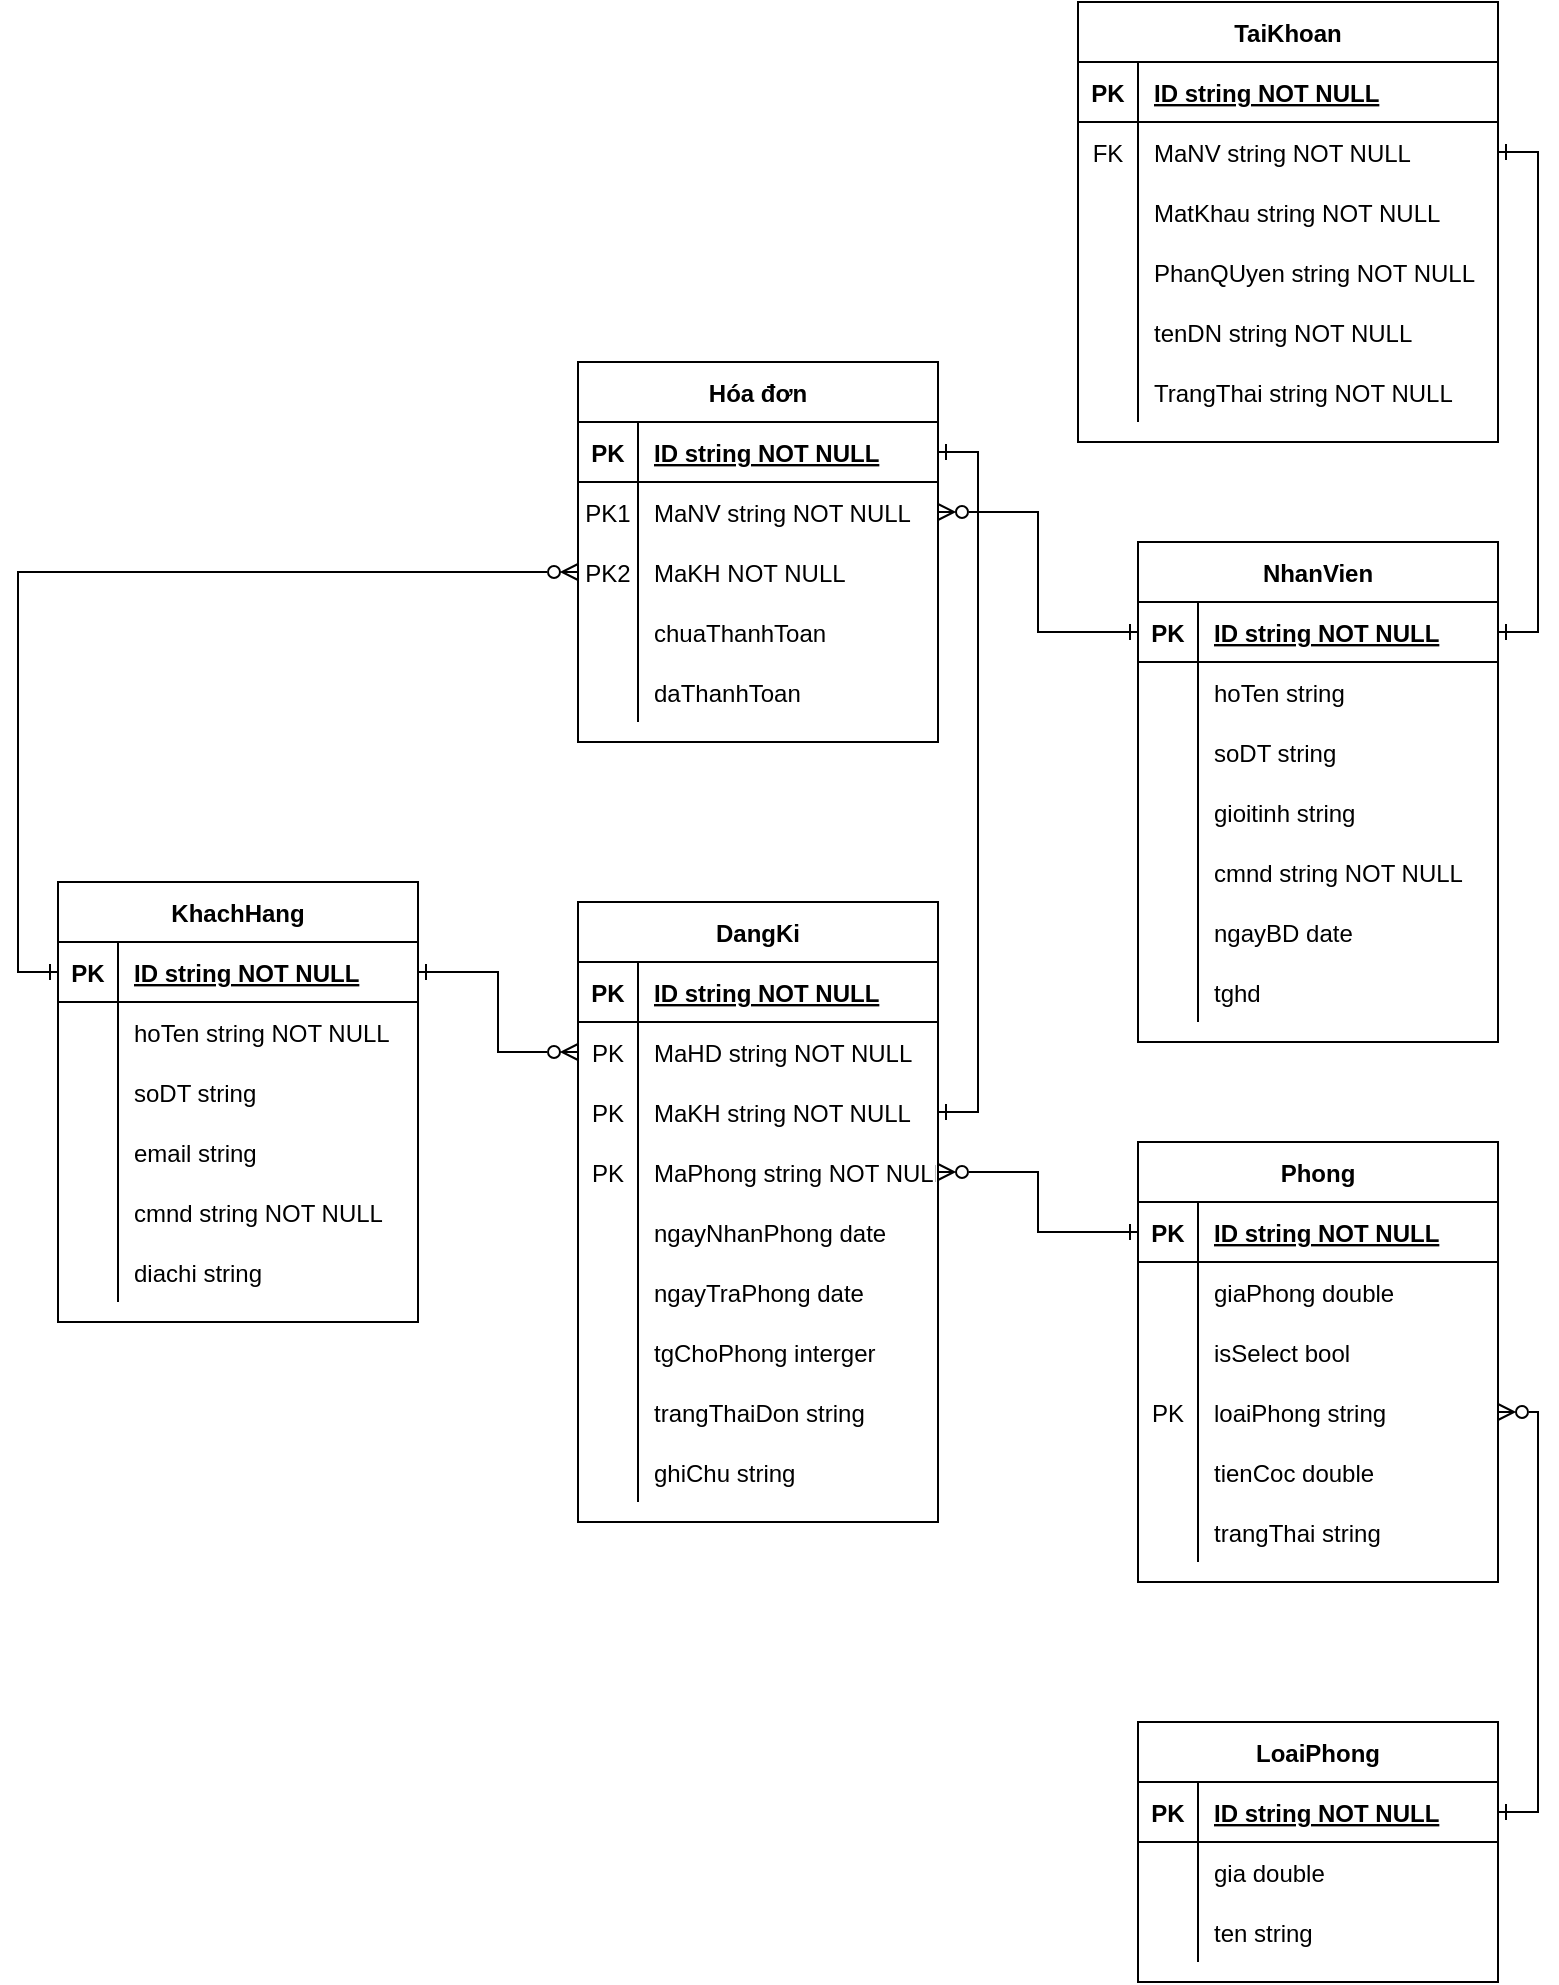 <mxfile version="15.8.9" type="github">
  <diagram id="x4COH8InFvs8KjLtIpAw" name="Page-1">
    <mxGraphModel dx="1888" dy="1691" grid="1" gridSize="10" guides="1" tooltips="1" connect="1" arrows="1" fold="1" page="1" pageScale="1" pageWidth="850" pageHeight="1100" math="0" shadow="0">
      <root>
        <mxCell id="0" />
        <mxCell id="1" parent="0" />
        <mxCell id="cUkmxqZe277bUpQ8HbRK-127" style="edgeStyle=orthogonalEdgeStyle;rounded=0;orthogonalLoop=1;jettySize=auto;html=1;entryX=1;entryY=0.5;entryDx=0;entryDy=0;endArrow=ERone;endFill=0;startArrow=ERone;startFill=0;exitX=1;exitY=0.5;exitDx=0;exitDy=0;" parent="1" source="v4T06pQ5egJ8c4xB4MnB-38" target="v4T06pQ5egJ8c4xB4MnB-63" edge="1">
          <mxGeometry relative="1" as="geometry">
            <mxPoint x="700" y="-81" as="sourcePoint" />
            <mxPoint x="810" y="-77" as="targetPoint" />
          </mxGeometry>
        </mxCell>
        <mxCell id="cUkmxqZe277bUpQ8HbRK-128" style="edgeStyle=orthogonalEdgeStyle;rounded=0;orthogonalLoop=1;jettySize=auto;html=1;exitX=1;exitY=0.5;exitDx=0;exitDy=0;entryX=0;entryY=0.5;entryDx=0;entryDy=0;startArrow=ERone;startFill=0;endArrow=ERzeroToMany;endFill=0;" parent="1" source="v4T06pQ5egJ8c4xB4MnB-79" target="v4T06pQ5egJ8c4xB4MnB-133" edge="1">
          <mxGeometry relative="1" as="geometry">
            <mxPoint x="170" y="89" as="sourcePoint" />
          </mxGeometry>
        </mxCell>
        <mxCell id="cUkmxqZe277bUpQ8HbRK-129" style="edgeStyle=orthogonalEdgeStyle;rounded=0;orthogonalLoop=1;jettySize=auto;html=1;startArrow=ERone;startFill=0;endArrow=ERzeroToMany;endFill=0;exitX=0;exitY=0.5;exitDx=0;exitDy=0;entryX=1;entryY=0.5;entryDx=0;entryDy=0;" parent="1" source="v4T06pQ5egJ8c4xB4MnB-111" target="v4T06pQ5egJ8c4xB4MnB-151" edge="1">
          <mxGeometry relative="1" as="geometry">
            <mxPoint x="580" y="209" as="sourcePoint" />
          </mxGeometry>
        </mxCell>
        <mxCell id="cUkmxqZe277bUpQ8HbRK-130" style="edgeStyle=orthogonalEdgeStyle;rounded=0;orthogonalLoop=1;jettySize=auto;html=1;exitX=1;exitY=0.5;exitDx=0;exitDy=0;startArrow=ERone;startFill=0;endArrow=ERone;endFill=0;entryX=1;entryY=0.5;entryDx=0;entryDy=0;" parent="1" source="v4T06pQ5egJ8c4xB4MnB-154" target="v4T06pQ5egJ8c4xB4MnB-2" edge="1">
          <mxGeometry relative="1" as="geometry">
            <mxPoint x="420" y="-171" as="targetPoint" />
          </mxGeometry>
        </mxCell>
        <mxCell id="cUkmxqZe277bUpQ8HbRK-132" style="edgeStyle=orthogonalEdgeStyle;rounded=0;orthogonalLoop=1;jettySize=auto;html=1;exitX=0;exitY=0.5;exitDx=0;exitDy=0;entryX=0;entryY=0.5;entryDx=0;entryDy=0;startArrow=ERzeroToMany;startFill=0;endArrow=ERone;endFill=0;" parent="1" source="v4T06pQ5egJ8c4xB4MnB-8" target="v4T06pQ5egJ8c4xB4MnB-79" edge="1">
          <mxGeometry relative="1" as="geometry">
            <mxPoint x="280" y="-119" as="sourcePoint" />
            <mxPoint x="30" y="89" as="targetPoint" />
          </mxGeometry>
        </mxCell>
        <mxCell id="cUkmxqZe277bUpQ8HbRK-133" style="edgeStyle=orthogonalEdgeStyle;rounded=0;orthogonalLoop=1;jettySize=auto;html=1;exitX=1;exitY=0.5;exitDx=0;exitDy=0;entryX=0;entryY=0.5;entryDx=0;entryDy=0;startArrow=ERzeroToMany;startFill=0;endArrow=ERone;endFill=0;" parent="1" source="v4T06pQ5egJ8c4xB4MnB-5" target="v4T06pQ5egJ8c4xB4MnB-38" edge="1">
          <mxGeometry relative="1" as="geometry">
            <mxPoint x="420" y="-145" as="sourcePoint" />
            <mxPoint x="560" y="-81" as="targetPoint" />
          </mxGeometry>
        </mxCell>
        <mxCell id="cUkmxqZe277bUpQ8HbRK-134" style="edgeStyle=orthogonalEdgeStyle;rounded=0;orthogonalLoop=1;jettySize=auto;html=1;exitX=1;exitY=0.5;exitDx=0;exitDy=0;startArrow=ERzeroToMany;startFill=0;endArrow=ERone;endFill=0;entryX=1;entryY=0.5;entryDx=0;entryDy=0;" parent="1" source="v4T06pQ5egJ8c4xB4MnB-120" target="v4T06pQ5egJ8c4xB4MnB-98" edge="1">
          <mxGeometry relative="1" as="geometry">
            <mxPoint x="730" y="287" as="sourcePoint" />
            <mxPoint x="670" y="459" as="targetPoint" />
          </mxGeometry>
        </mxCell>
        <mxCell id="v4T06pQ5egJ8c4xB4MnB-1" value="Hóa đơn" style="shape=table;startSize=30;container=1;collapsible=1;childLayout=tableLayout;fixedRows=1;rowLines=0;fontStyle=1;align=center;resizeLast=1;" vertex="1" parent="1">
          <mxGeometry x="270" y="-220" width="180" height="190" as="geometry" />
        </mxCell>
        <mxCell id="v4T06pQ5egJ8c4xB4MnB-2" value="" style="shape=partialRectangle;collapsible=0;dropTarget=0;pointerEvents=0;fillColor=none;top=0;left=0;bottom=1;right=0;points=[[0,0.5],[1,0.5]];portConstraint=eastwest;" vertex="1" parent="v4T06pQ5egJ8c4xB4MnB-1">
          <mxGeometry y="30" width="180" height="30" as="geometry" />
        </mxCell>
        <mxCell id="v4T06pQ5egJ8c4xB4MnB-3" value="PK" style="shape=partialRectangle;connectable=0;fillColor=none;top=0;left=0;bottom=0;right=0;fontStyle=1;overflow=hidden;" vertex="1" parent="v4T06pQ5egJ8c4xB4MnB-2">
          <mxGeometry width="30" height="30" as="geometry">
            <mxRectangle width="30" height="30" as="alternateBounds" />
          </mxGeometry>
        </mxCell>
        <mxCell id="v4T06pQ5egJ8c4xB4MnB-4" value="ID string NOT NULL" style="shape=partialRectangle;connectable=0;fillColor=none;top=0;left=0;bottom=0;right=0;align=left;spacingLeft=6;fontStyle=5;overflow=hidden;" vertex="1" parent="v4T06pQ5egJ8c4xB4MnB-2">
          <mxGeometry x="30" width="150" height="30" as="geometry">
            <mxRectangle width="150" height="30" as="alternateBounds" />
          </mxGeometry>
        </mxCell>
        <mxCell id="v4T06pQ5egJ8c4xB4MnB-5" value="" style="shape=partialRectangle;collapsible=0;dropTarget=0;pointerEvents=0;fillColor=none;top=0;left=0;bottom=0;right=0;points=[[0,0.5],[1,0.5]];portConstraint=eastwest;" vertex="1" parent="v4T06pQ5egJ8c4xB4MnB-1">
          <mxGeometry y="60" width="180" height="30" as="geometry" />
        </mxCell>
        <mxCell id="v4T06pQ5egJ8c4xB4MnB-6" value="PK1" style="shape=partialRectangle;connectable=0;fillColor=none;top=0;left=0;bottom=0;right=0;editable=1;overflow=hidden;" vertex="1" parent="v4T06pQ5egJ8c4xB4MnB-5">
          <mxGeometry width="30" height="30" as="geometry">
            <mxRectangle width="30" height="30" as="alternateBounds" />
          </mxGeometry>
        </mxCell>
        <mxCell id="v4T06pQ5egJ8c4xB4MnB-7" value="MaNV string NOT NULL" style="shape=partialRectangle;connectable=0;fillColor=none;top=0;left=0;bottom=0;right=0;align=left;spacingLeft=6;overflow=hidden;" vertex="1" parent="v4T06pQ5egJ8c4xB4MnB-5">
          <mxGeometry x="30" width="150" height="30" as="geometry">
            <mxRectangle width="150" height="30" as="alternateBounds" />
          </mxGeometry>
        </mxCell>
        <mxCell id="v4T06pQ5egJ8c4xB4MnB-8" value="" style="shape=partialRectangle;collapsible=0;dropTarget=0;pointerEvents=0;fillColor=none;top=0;left=0;bottom=0;right=0;points=[[0,0.5],[1,0.5]];portConstraint=eastwest;" vertex="1" parent="v4T06pQ5egJ8c4xB4MnB-1">
          <mxGeometry y="90" width="180" height="30" as="geometry" />
        </mxCell>
        <mxCell id="v4T06pQ5egJ8c4xB4MnB-9" value="PK2" style="shape=partialRectangle;connectable=0;fillColor=none;top=0;left=0;bottom=0;right=0;editable=1;overflow=hidden;" vertex="1" parent="v4T06pQ5egJ8c4xB4MnB-8">
          <mxGeometry width="30" height="30" as="geometry">
            <mxRectangle width="30" height="30" as="alternateBounds" />
          </mxGeometry>
        </mxCell>
        <mxCell id="v4T06pQ5egJ8c4xB4MnB-10" value="MaKH NOT NULL" style="shape=partialRectangle;connectable=0;fillColor=none;top=0;left=0;bottom=0;right=0;align=left;spacingLeft=6;overflow=hidden;" vertex="1" parent="v4T06pQ5egJ8c4xB4MnB-8">
          <mxGeometry x="30" width="150" height="30" as="geometry">
            <mxRectangle width="150" height="30" as="alternateBounds" />
          </mxGeometry>
        </mxCell>
        <mxCell id="v4T06pQ5egJ8c4xB4MnB-11" value="" style="shape=partialRectangle;collapsible=0;dropTarget=0;pointerEvents=0;fillColor=none;top=0;left=0;bottom=0;right=0;points=[[0,0.5],[1,0.5]];portConstraint=eastwest;" vertex="1" parent="v4T06pQ5egJ8c4xB4MnB-1">
          <mxGeometry y="120" width="180" height="30" as="geometry" />
        </mxCell>
        <mxCell id="v4T06pQ5egJ8c4xB4MnB-12" value="" style="shape=partialRectangle;connectable=0;fillColor=none;top=0;left=0;bottom=0;right=0;editable=1;overflow=hidden;" vertex="1" parent="v4T06pQ5egJ8c4xB4MnB-11">
          <mxGeometry width="30" height="30" as="geometry">
            <mxRectangle width="30" height="30" as="alternateBounds" />
          </mxGeometry>
        </mxCell>
        <mxCell id="v4T06pQ5egJ8c4xB4MnB-13" value="chuaThanhToan" style="shape=partialRectangle;connectable=0;fillColor=none;top=0;left=0;bottom=0;right=0;align=left;spacingLeft=6;overflow=hidden;" vertex="1" parent="v4T06pQ5egJ8c4xB4MnB-11">
          <mxGeometry x="30" width="150" height="30" as="geometry">
            <mxRectangle width="150" height="30" as="alternateBounds" />
          </mxGeometry>
        </mxCell>
        <mxCell id="v4T06pQ5egJ8c4xB4MnB-34" style="shape=partialRectangle;collapsible=0;dropTarget=0;pointerEvents=0;fillColor=none;top=0;left=0;bottom=0;right=0;points=[[0,0.5],[1,0.5]];portConstraint=eastwest;" vertex="1" parent="v4T06pQ5egJ8c4xB4MnB-1">
          <mxGeometry y="150" width="180" height="30" as="geometry" />
        </mxCell>
        <mxCell id="v4T06pQ5egJ8c4xB4MnB-35" style="shape=partialRectangle;connectable=0;fillColor=none;top=0;left=0;bottom=0;right=0;editable=1;overflow=hidden;" vertex="1" parent="v4T06pQ5egJ8c4xB4MnB-34">
          <mxGeometry width="30" height="30" as="geometry">
            <mxRectangle width="30" height="30" as="alternateBounds" />
          </mxGeometry>
        </mxCell>
        <mxCell id="v4T06pQ5egJ8c4xB4MnB-36" value="daThanhToan" style="shape=partialRectangle;connectable=0;fillColor=none;top=0;left=0;bottom=0;right=0;align=left;spacingLeft=6;overflow=hidden;" vertex="1" parent="v4T06pQ5egJ8c4xB4MnB-34">
          <mxGeometry x="30" width="150" height="30" as="geometry">
            <mxRectangle width="150" height="30" as="alternateBounds" />
          </mxGeometry>
        </mxCell>
        <mxCell id="v4T06pQ5egJ8c4xB4MnB-37" value="NhanVien" style="shape=table;startSize=30;container=1;collapsible=1;childLayout=tableLayout;fixedRows=1;rowLines=0;fontStyle=1;align=center;resizeLast=1;fillColor=none;" vertex="1" parent="1">
          <mxGeometry x="550" y="-130" width="180" height="250" as="geometry" />
        </mxCell>
        <mxCell id="v4T06pQ5egJ8c4xB4MnB-38" value="" style="shape=partialRectangle;collapsible=0;dropTarget=0;pointerEvents=0;fillColor=none;top=0;left=0;bottom=1;right=0;points=[[0,0.5],[1,0.5]];portConstraint=eastwest;startSize=26;" vertex="1" parent="v4T06pQ5egJ8c4xB4MnB-37">
          <mxGeometry y="30" width="180" height="30" as="geometry" />
        </mxCell>
        <mxCell id="v4T06pQ5egJ8c4xB4MnB-39" value="PK" style="shape=partialRectangle;connectable=0;fillColor=none;top=0;left=0;bottom=0;right=0;fontStyle=1;overflow=hidden;startSize=26;" vertex="1" parent="v4T06pQ5egJ8c4xB4MnB-38">
          <mxGeometry width="30" height="30" as="geometry">
            <mxRectangle width="30" height="30" as="alternateBounds" />
          </mxGeometry>
        </mxCell>
        <mxCell id="v4T06pQ5egJ8c4xB4MnB-40" value="ID string NOT NULL" style="shape=partialRectangle;connectable=0;fillColor=none;top=0;left=0;bottom=0;right=0;align=left;spacingLeft=6;fontStyle=5;overflow=hidden;startSize=26;" vertex="1" parent="v4T06pQ5egJ8c4xB4MnB-38">
          <mxGeometry x="30" width="150" height="30" as="geometry">
            <mxRectangle width="150" height="30" as="alternateBounds" />
          </mxGeometry>
        </mxCell>
        <mxCell id="v4T06pQ5egJ8c4xB4MnB-41" value="" style="shape=partialRectangle;collapsible=0;dropTarget=0;pointerEvents=0;fillColor=none;top=0;left=0;bottom=0;right=0;points=[[0,0.5],[1,0.5]];portConstraint=eastwest;startSize=26;" vertex="1" parent="v4T06pQ5egJ8c4xB4MnB-37">
          <mxGeometry y="60" width="180" height="30" as="geometry" />
        </mxCell>
        <mxCell id="v4T06pQ5egJ8c4xB4MnB-42" value="" style="shape=partialRectangle;connectable=0;fillColor=none;top=0;left=0;bottom=0;right=0;editable=1;overflow=hidden;startSize=26;" vertex="1" parent="v4T06pQ5egJ8c4xB4MnB-41">
          <mxGeometry width="30" height="30" as="geometry">
            <mxRectangle width="30" height="30" as="alternateBounds" />
          </mxGeometry>
        </mxCell>
        <mxCell id="v4T06pQ5egJ8c4xB4MnB-43" value="hoTen string" style="shape=partialRectangle;connectable=0;fillColor=none;top=0;left=0;bottom=0;right=0;align=left;spacingLeft=6;overflow=hidden;startSize=26;" vertex="1" parent="v4T06pQ5egJ8c4xB4MnB-41">
          <mxGeometry x="30" width="150" height="30" as="geometry">
            <mxRectangle width="150" height="30" as="alternateBounds" />
          </mxGeometry>
        </mxCell>
        <mxCell id="v4T06pQ5egJ8c4xB4MnB-56" style="shape=partialRectangle;collapsible=0;dropTarget=0;pointerEvents=0;fillColor=none;top=0;left=0;bottom=0;right=0;points=[[0,0.5],[1,0.5]];portConstraint=eastwest;startSize=26;" vertex="1" parent="v4T06pQ5egJ8c4xB4MnB-37">
          <mxGeometry y="90" width="180" height="30" as="geometry" />
        </mxCell>
        <mxCell id="v4T06pQ5egJ8c4xB4MnB-57" style="shape=partialRectangle;connectable=0;fillColor=none;top=0;left=0;bottom=0;right=0;editable=1;overflow=hidden;startSize=26;" vertex="1" parent="v4T06pQ5egJ8c4xB4MnB-56">
          <mxGeometry width="30" height="30" as="geometry">
            <mxRectangle width="30" height="30" as="alternateBounds" />
          </mxGeometry>
        </mxCell>
        <mxCell id="v4T06pQ5egJ8c4xB4MnB-58" value="soDT string" style="shape=partialRectangle;connectable=0;fillColor=none;top=0;left=0;bottom=0;right=0;align=left;spacingLeft=6;overflow=hidden;startSize=26;" vertex="1" parent="v4T06pQ5egJ8c4xB4MnB-56">
          <mxGeometry x="30" width="150" height="30" as="geometry">
            <mxRectangle width="150" height="30" as="alternateBounds" />
          </mxGeometry>
        </mxCell>
        <mxCell id="v4T06pQ5egJ8c4xB4MnB-53" style="shape=partialRectangle;collapsible=0;dropTarget=0;pointerEvents=0;fillColor=none;top=0;left=0;bottom=0;right=0;points=[[0,0.5],[1,0.5]];portConstraint=eastwest;startSize=26;" vertex="1" parent="v4T06pQ5egJ8c4xB4MnB-37">
          <mxGeometry y="120" width="180" height="30" as="geometry" />
        </mxCell>
        <mxCell id="v4T06pQ5egJ8c4xB4MnB-54" style="shape=partialRectangle;connectable=0;fillColor=none;top=0;left=0;bottom=0;right=0;editable=1;overflow=hidden;startSize=26;" vertex="1" parent="v4T06pQ5egJ8c4xB4MnB-53">
          <mxGeometry width="30" height="30" as="geometry">
            <mxRectangle width="30" height="30" as="alternateBounds" />
          </mxGeometry>
        </mxCell>
        <mxCell id="v4T06pQ5egJ8c4xB4MnB-55" value="gioitinh string" style="shape=partialRectangle;connectable=0;fillColor=none;top=0;left=0;bottom=0;right=0;align=left;spacingLeft=6;overflow=hidden;startSize=26;" vertex="1" parent="v4T06pQ5egJ8c4xB4MnB-53">
          <mxGeometry x="30" width="150" height="30" as="geometry">
            <mxRectangle width="150" height="30" as="alternateBounds" />
          </mxGeometry>
        </mxCell>
        <mxCell id="v4T06pQ5egJ8c4xB4MnB-50" style="shape=partialRectangle;collapsible=0;dropTarget=0;pointerEvents=0;fillColor=none;top=0;left=0;bottom=0;right=0;points=[[0,0.5],[1,0.5]];portConstraint=eastwest;startSize=26;" vertex="1" parent="v4T06pQ5egJ8c4xB4MnB-37">
          <mxGeometry y="150" width="180" height="30" as="geometry" />
        </mxCell>
        <mxCell id="v4T06pQ5egJ8c4xB4MnB-51" style="shape=partialRectangle;connectable=0;fillColor=none;top=0;left=0;bottom=0;right=0;editable=1;overflow=hidden;startSize=26;" vertex="1" parent="v4T06pQ5egJ8c4xB4MnB-50">
          <mxGeometry width="30" height="30" as="geometry">
            <mxRectangle width="30" height="30" as="alternateBounds" />
          </mxGeometry>
        </mxCell>
        <mxCell id="v4T06pQ5egJ8c4xB4MnB-52" value="cmnd string NOT NULL" style="shape=partialRectangle;connectable=0;fillColor=none;top=0;left=0;bottom=0;right=0;align=left;spacingLeft=6;overflow=hidden;startSize=26;" vertex="1" parent="v4T06pQ5egJ8c4xB4MnB-50">
          <mxGeometry x="30" width="150" height="30" as="geometry">
            <mxRectangle width="150" height="30" as="alternateBounds" />
          </mxGeometry>
        </mxCell>
        <mxCell id="v4T06pQ5egJ8c4xB4MnB-44" value="" style="shape=partialRectangle;collapsible=0;dropTarget=0;pointerEvents=0;fillColor=none;top=0;left=0;bottom=0;right=0;points=[[0,0.5],[1,0.5]];portConstraint=eastwest;startSize=26;" vertex="1" parent="v4T06pQ5egJ8c4xB4MnB-37">
          <mxGeometry y="180" width="180" height="30" as="geometry" />
        </mxCell>
        <mxCell id="v4T06pQ5egJ8c4xB4MnB-45" value="" style="shape=partialRectangle;connectable=0;fillColor=none;top=0;left=0;bottom=0;right=0;editable=1;overflow=hidden;startSize=26;" vertex="1" parent="v4T06pQ5egJ8c4xB4MnB-44">
          <mxGeometry width="30" height="30" as="geometry">
            <mxRectangle width="30" height="30" as="alternateBounds" />
          </mxGeometry>
        </mxCell>
        <mxCell id="v4T06pQ5egJ8c4xB4MnB-46" value="ngayBD date" style="shape=partialRectangle;connectable=0;fillColor=none;top=0;left=0;bottom=0;right=0;align=left;spacingLeft=6;overflow=hidden;startSize=26;" vertex="1" parent="v4T06pQ5egJ8c4xB4MnB-44">
          <mxGeometry x="30" width="150" height="30" as="geometry">
            <mxRectangle width="150" height="30" as="alternateBounds" />
          </mxGeometry>
        </mxCell>
        <mxCell id="v4T06pQ5egJ8c4xB4MnB-47" value="" style="shape=partialRectangle;collapsible=0;dropTarget=0;pointerEvents=0;fillColor=none;top=0;left=0;bottom=0;right=0;points=[[0,0.5],[1,0.5]];portConstraint=eastwest;startSize=26;" vertex="1" parent="v4T06pQ5egJ8c4xB4MnB-37">
          <mxGeometry y="210" width="180" height="30" as="geometry" />
        </mxCell>
        <mxCell id="v4T06pQ5egJ8c4xB4MnB-48" value="" style="shape=partialRectangle;connectable=0;fillColor=none;top=0;left=0;bottom=0;right=0;editable=1;overflow=hidden;startSize=26;" vertex="1" parent="v4T06pQ5egJ8c4xB4MnB-47">
          <mxGeometry width="30" height="30" as="geometry">
            <mxRectangle width="30" height="30" as="alternateBounds" />
          </mxGeometry>
        </mxCell>
        <mxCell id="v4T06pQ5egJ8c4xB4MnB-49" value="tghd" style="shape=partialRectangle;connectable=0;fillColor=none;top=0;left=0;bottom=0;right=0;align=left;spacingLeft=6;overflow=hidden;startSize=26;" vertex="1" parent="v4T06pQ5egJ8c4xB4MnB-47">
          <mxGeometry x="30" width="150" height="30" as="geometry">
            <mxRectangle width="150" height="30" as="alternateBounds" />
          </mxGeometry>
        </mxCell>
        <mxCell id="v4T06pQ5egJ8c4xB4MnB-59" value="TaiKhoan" style="shape=table;startSize=30;container=1;collapsible=1;childLayout=tableLayout;fixedRows=1;rowLines=0;fontStyle=1;align=center;resizeLast=1;fillColor=none;" vertex="1" parent="1">
          <mxGeometry x="520" y="-400" width="210" height="220" as="geometry" />
        </mxCell>
        <mxCell id="v4T06pQ5egJ8c4xB4MnB-60" value="" style="shape=partialRectangle;collapsible=0;dropTarget=0;pointerEvents=0;fillColor=none;top=0;left=0;bottom=1;right=0;points=[[0,0.5],[1,0.5]];portConstraint=eastwest;startSize=26;" vertex="1" parent="v4T06pQ5egJ8c4xB4MnB-59">
          <mxGeometry y="30" width="210" height="30" as="geometry" />
        </mxCell>
        <mxCell id="v4T06pQ5egJ8c4xB4MnB-61" value="PK" style="shape=partialRectangle;connectable=0;fillColor=none;top=0;left=0;bottom=0;right=0;fontStyle=1;overflow=hidden;startSize=26;" vertex="1" parent="v4T06pQ5egJ8c4xB4MnB-60">
          <mxGeometry width="30" height="30" as="geometry">
            <mxRectangle width="30" height="30" as="alternateBounds" />
          </mxGeometry>
        </mxCell>
        <mxCell id="v4T06pQ5egJ8c4xB4MnB-62" value="ID string NOT NULL" style="shape=partialRectangle;connectable=0;fillColor=none;top=0;left=0;bottom=0;right=0;align=left;spacingLeft=6;fontStyle=5;overflow=hidden;startSize=26;" vertex="1" parent="v4T06pQ5egJ8c4xB4MnB-60">
          <mxGeometry x="30" width="180" height="30" as="geometry">
            <mxRectangle width="180" height="30" as="alternateBounds" />
          </mxGeometry>
        </mxCell>
        <mxCell id="v4T06pQ5egJ8c4xB4MnB-63" value="" style="shape=partialRectangle;collapsible=0;dropTarget=0;pointerEvents=0;fillColor=none;top=0;left=0;bottom=0;right=0;points=[[0,0.5],[1,0.5]];portConstraint=eastwest;startSize=26;" vertex="1" parent="v4T06pQ5egJ8c4xB4MnB-59">
          <mxGeometry y="60" width="210" height="30" as="geometry" />
        </mxCell>
        <mxCell id="v4T06pQ5egJ8c4xB4MnB-64" value="FK" style="shape=partialRectangle;connectable=0;fillColor=none;top=0;left=0;bottom=0;right=0;editable=1;overflow=hidden;startSize=26;" vertex="1" parent="v4T06pQ5egJ8c4xB4MnB-63">
          <mxGeometry width="30" height="30" as="geometry">
            <mxRectangle width="30" height="30" as="alternateBounds" />
          </mxGeometry>
        </mxCell>
        <mxCell id="v4T06pQ5egJ8c4xB4MnB-65" value="MaNV string NOT NULL" style="shape=partialRectangle;connectable=0;fillColor=none;top=0;left=0;bottom=0;right=0;align=left;spacingLeft=6;overflow=hidden;startSize=26;" vertex="1" parent="v4T06pQ5egJ8c4xB4MnB-63">
          <mxGeometry x="30" width="180" height="30" as="geometry">
            <mxRectangle width="180" height="30" as="alternateBounds" />
          </mxGeometry>
        </mxCell>
        <mxCell id="v4T06pQ5egJ8c4xB4MnB-66" value="" style="shape=partialRectangle;collapsible=0;dropTarget=0;pointerEvents=0;fillColor=none;top=0;left=0;bottom=0;right=0;points=[[0,0.5],[1,0.5]];portConstraint=eastwest;startSize=26;" vertex="1" parent="v4T06pQ5egJ8c4xB4MnB-59">
          <mxGeometry y="90" width="210" height="30" as="geometry" />
        </mxCell>
        <mxCell id="v4T06pQ5egJ8c4xB4MnB-67" value="" style="shape=partialRectangle;connectable=0;fillColor=none;top=0;left=0;bottom=0;right=0;editable=1;overflow=hidden;startSize=26;" vertex="1" parent="v4T06pQ5egJ8c4xB4MnB-66">
          <mxGeometry width="30" height="30" as="geometry">
            <mxRectangle width="30" height="30" as="alternateBounds" />
          </mxGeometry>
        </mxCell>
        <mxCell id="v4T06pQ5egJ8c4xB4MnB-68" value="MatKhau string NOT NULL" style="shape=partialRectangle;connectable=0;fillColor=none;top=0;left=0;bottom=0;right=0;align=left;spacingLeft=6;overflow=hidden;startSize=26;" vertex="1" parent="v4T06pQ5egJ8c4xB4MnB-66">
          <mxGeometry x="30" width="180" height="30" as="geometry">
            <mxRectangle width="180" height="30" as="alternateBounds" />
          </mxGeometry>
        </mxCell>
        <mxCell id="v4T06pQ5egJ8c4xB4MnB-75" style="shape=partialRectangle;collapsible=0;dropTarget=0;pointerEvents=0;fillColor=none;top=0;left=0;bottom=0;right=0;points=[[0,0.5],[1,0.5]];portConstraint=eastwest;startSize=26;" vertex="1" parent="v4T06pQ5egJ8c4xB4MnB-59">
          <mxGeometry y="120" width="210" height="30" as="geometry" />
        </mxCell>
        <mxCell id="v4T06pQ5egJ8c4xB4MnB-76" style="shape=partialRectangle;connectable=0;fillColor=none;top=0;left=0;bottom=0;right=0;editable=1;overflow=hidden;startSize=26;" vertex="1" parent="v4T06pQ5egJ8c4xB4MnB-75">
          <mxGeometry width="30" height="30" as="geometry">
            <mxRectangle width="30" height="30" as="alternateBounds" />
          </mxGeometry>
        </mxCell>
        <mxCell id="v4T06pQ5egJ8c4xB4MnB-77" value="PhanQUyen string NOT NULL" style="shape=partialRectangle;connectable=0;fillColor=none;top=0;left=0;bottom=0;right=0;align=left;spacingLeft=6;overflow=hidden;startSize=26;" vertex="1" parent="v4T06pQ5egJ8c4xB4MnB-75">
          <mxGeometry x="30" width="180" height="30" as="geometry">
            <mxRectangle width="180" height="30" as="alternateBounds" />
          </mxGeometry>
        </mxCell>
        <mxCell id="v4T06pQ5egJ8c4xB4MnB-72" style="shape=partialRectangle;collapsible=0;dropTarget=0;pointerEvents=0;fillColor=none;top=0;left=0;bottom=0;right=0;points=[[0,0.5],[1,0.5]];portConstraint=eastwest;startSize=26;" vertex="1" parent="v4T06pQ5egJ8c4xB4MnB-59">
          <mxGeometry y="150" width="210" height="30" as="geometry" />
        </mxCell>
        <mxCell id="v4T06pQ5egJ8c4xB4MnB-73" style="shape=partialRectangle;connectable=0;fillColor=none;top=0;left=0;bottom=0;right=0;editable=1;overflow=hidden;startSize=26;" vertex="1" parent="v4T06pQ5egJ8c4xB4MnB-72">
          <mxGeometry width="30" height="30" as="geometry">
            <mxRectangle width="30" height="30" as="alternateBounds" />
          </mxGeometry>
        </mxCell>
        <mxCell id="v4T06pQ5egJ8c4xB4MnB-74" value="tenDN string NOT NULL" style="shape=partialRectangle;connectable=0;fillColor=none;top=0;left=0;bottom=0;right=0;align=left;spacingLeft=6;overflow=hidden;startSize=26;" vertex="1" parent="v4T06pQ5egJ8c4xB4MnB-72">
          <mxGeometry x="30" width="180" height="30" as="geometry">
            <mxRectangle width="180" height="30" as="alternateBounds" />
          </mxGeometry>
        </mxCell>
        <mxCell id="v4T06pQ5egJ8c4xB4MnB-69" value="" style="shape=partialRectangle;collapsible=0;dropTarget=0;pointerEvents=0;fillColor=none;top=0;left=0;bottom=0;right=0;points=[[0,0.5],[1,0.5]];portConstraint=eastwest;startSize=26;" vertex="1" parent="v4T06pQ5egJ8c4xB4MnB-59">
          <mxGeometry y="180" width="210" height="30" as="geometry" />
        </mxCell>
        <mxCell id="v4T06pQ5egJ8c4xB4MnB-70" value="" style="shape=partialRectangle;connectable=0;fillColor=none;top=0;left=0;bottom=0;right=0;editable=1;overflow=hidden;startSize=26;" vertex="1" parent="v4T06pQ5egJ8c4xB4MnB-69">
          <mxGeometry width="30" height="30" as="geometry">
            <mxRectangle width="30" height="30" as="alternateBounds" />
          </mxGeometry>
        </mxCell>
        <mxCell id="v4T06pQ5egJ8c4xB4MnB-71" value="TrangThai string NOT NULL" style="shape=partialRectangle;connectable=0;fillColor=none;top=0;left=0;bottom=0;right=0;align=left;spacingLeft=6;overflow=hidden;startSize=26;" vertex="1" parent="v4T06pQ5egJ8c4xB4MnB-69">
          <mxGeometry x="30" width="180" height="30" as="geometry">
            <mxRectangle width="180" height="30" as="alternateBounds" />
          </mxGeometry>
        </mxCell>
        <mxCell id="v4T06pQ5egJ8c4xB4MnB-78" value="KhachHang" style="shape=table;startSize=30;container=1;collapsible=1;childLayout=tableLayout;fixedRows=1;rowLines=0;fontStyle=1;align=center;resizeLast=1;fillColor=none;" vertex="1" parent="1">
          <mxGeometry x="10" y="40" width="180" height="220" as="geometry" />
        </mxCell>
        <mxCell id="v4T06pQ5egJ8c4xB4MnB-79" value="" style="shape=partialRectangle;collapsible=0;dropTarget=0;pointerEvents=0;fillColor=none;top=0;left=0;bottom=1;right=0;points=[[0,0.5],[1,0.5]];portConstraint=eastwest;startSize=26;" vertex="1" parent="v4T06pQ5egJ8c4xB4MnB-78">
          <mxGeometry y="30" width="180" height="30" as="geometry" />
        </mxCell>
        <mxCell id="v4T06pQ5egJ8c4xB4MnB-80" value="PK" style="shape=partialRectangle;connectable=0;fillColor=none;top=0;left=0;bottom=0;right=0;fontStyle=1;overflow=hidden;startSize=26;" vertex="1" parent="v4T06pQ5egJ8c4xB4MnB-79">
          <mxGeometry width="30" height="30" as="geometry">
            <mxRectangle width="30" height="30" as="alternateBounds" />
          </mxGeometry>
        </mxCell>
        <mxCell id="v4T06pQ5egJ8c4xB4MnB-81" value="ID string NOT NULL" style="shape=partialRectangle;connectable=0;fillColor=none;top=0;left=0;bottom=0;right=0;align=left;spacingLeft=6;fontStyle=5;overflow=hidden;startSize=26;" vertex="1" parent="v4T06pQ5egJ8c4xB4MnB-79">
          <mxGeometry x="30" width="150" height="30" as="geometry">
            <mxRectangle width="150" height="30" as="alternateBounds" />
          </mxGeometry>
        </mxCell>
        <mxCell id="v4T06pQ5egJ8c4xB4MnB-82" value="" style="shape=partialRectangle;collapsible=0;dropTarget=0;pointerEvents=0;fillColor=none;top=0;left=0;bottom=0;right=0;points=[[0,0.5],[1,0.5]];portConstraint=eastwest;startSize=26;" vertex="1" parent="v4T06pQ5egJ8c4xB4MnB-78">
          <mxGeometry y="60" width="180" height="30" as="geometry" />
        </mxCell>
        <mxCell id="v4T06pQ5egJ8c4xB4MnB-83" value="" style="shape=partialRectangle;connectable=0;fillColor=none;top=0;left=0;bottom=0;right=0;editable=1;overflow=hidden;startSize=26;" vertex="1" parent="v4T06pQ5egJ8c4xB4MnB-82">
          <mxGeometry width="30" height="30" as="geometry">
            <mxRectangle width="30" height="30" as="alternateBounds" />
          </mxGeometry>
        </mxCell>
        <mxCell id="v4T06pQ5egJ8c4xB4MnB-84" value="hoTen string NOT NULL" style="shape=partialRectangle;connectable=0;fillColor=none;top=0;left=0;bottom=0;right=0;align=left;spacingLeft=6;overflow=hidden;startSize=26;" vertex="1" parent="v4T06pQ5egJ8c4xB4MnB-82">
          <mxGeometry x="30" width="150" height="30" as="geometry">
            <mxRectangle width="150" height="30" as="alternateBounds" />
          </mxGeometry>
        </mxCell>
        <mxCell id="v4T06pQ5egJ8c4xB4MnB-85" value="" style="shape=partialRectangle;collapsible=0;dropTarget=0;pointerEvents=0;fillColor=none;top=0;left=0;bottom=0;right=0;points=[[0,0.5],[1,0.5]];portConstraint=eastwest;startSize=26;" vertex="1" parent="v4T06pQ5egJ8c4xB4MnB-78">
          <mxGeometry y="90" width="180" height="30" as="geometry" />
        </mxCell>
        <mxCell id="v4T06pQ5egJ8c4xB4MnB-86" value="" style="shape=partialRectangle;connectable=0;fillColor=none;top=0;left=0;bottom=0;right=0;editable=1;overflow=hidden;startSize=26;" vertex="1" parent="v4T06pQ5egJ8c4xB4MnB-85">
          <mxGeometry width="30" height="30" as="geometry">
            <mxRectangle width="30" height="30" as="alternateBounds" />
          </mxGeometry>
        </mxCell>
        <mxCell id="v4T06pQ5egJ8c4xB4MnB-87" value="soDT string" style="shape=partialRectangle;connectable=0;fillColor=none;top=0;left=0;bottom=0;right=0;align=left;spacingLeft=6;overflow=hidden;startSize=26;" vertex="1" parent="v4T06pQ5egJ8c4xB4MnB-85">
          <mxGeometry x="30" width="150" height="30" as="geometry">
            <mxRectangle width="150" height="30" as="alternateBounds" />
          </mxGeometry>
        </mxCell>
        <mxCell id="v4T06pQ5egJ8c4xB4MnB-88" value="" style="shape=partialRectangle;collapsible=0;dropTarget=0;pointerEvents=0;fillColor=none;top=0;left=0;bottom=0;right=0;points=[[0,0.5],[1,0.5]];portConstraint=eastwest;startSize=26;" vertex="1" parent="v4T06pQ5egJ8c4xB4MnB-78">
          <mxGeometry y="120" width="180" height="30" as="geometry" />
        </mxCell>
        <mxCell id="v4T06pQ5egJ8c4xB4MnB-89" value="" style="shape=partialRectangle;connectable=0;fillColor=none;top=0;left=0;bottom=0;right=0;editable=1;overflow=hidden;startSize=26;" vertex="1" parent="v4T06pQ5egJ8c4xB4MnB-88">
          <mxGeometry width="30" height="30" as="geometry">
            <mxRectangle width="30" height="30" as="alternateBounds" />
          </mxGeometry>
        </mxCell>
        <mxCell id="v4T06pQ5egJ8c4xB4MnB-90" value="email string" style="shape=partialRectangle;connectable=0;fillColor=none;top=0;left=0;bottom=0;right=0;align=left;spacingLeft=6;overflow=hidden;startSize=26;" vertex="1" parent="v4T06pQ5egJ8c4xB4MnB-88">
          <mxGeometry x="30" width="150" height="30" as="geometry">
            <mxRectangle width="150" height="30" as="alternateBounds" />
          </mxGeometry>
        </mxCell>
        <mxCell id="v4T06pQ5egJ8c4xB4MnB-94" style="shape=partialRectangle;collapsible=0;dropTarget=0;pointerEvents=0;fillColor=none;top=0;left=0;bottom=0;right=0;points=[[0,0.5],[1,0.5]];portConstraint=eastwest;startSize=26;" vertex="1" parent="v4T06pQ5egJ8c4xB4MnB-78">
          <mxGeometry y="150" width="180" height="30" as="geometry" />
        </mxCell>
        <mxCell id="v4T06pQ5egJ8c4xB4MnB-95" style="shape=partialRectangle;connectable=0;fillColor=none;top=0;left=0;bottom=0;right=0;editable=1;overflow=hidden;startSize=26;" vertex="1" parent="v4T06pQ5egJ8c4xB4MnB-94">
          <mxGeometry width="30" height="30" as="geometry">
            <mxRectangle width="30" height="30" as="alternateBounds" />
          </mxGeometry>
        </mxCell>
        <mxCell id="v4T06pQ5egJ8c4xB4MnB-96" value="cmnd string NOT NULL" style="shape=partialRectangle;connectable=0;fillColor=none;top=0;left=0;bottom=0;right=0;align=left;spacingLeft=6;overflow=hidden;startSize=26;" vertex="1" parent="v4T06pQ5egJ8c4xB4MnB-94">
          <mxGeometry x="30" width="150" height="30" as="geometry">
            <mxRectangle width="150" height="30" as="alternateBounds" />
          </mxGeometry>
        </mxCell>
        <mxCell id="v4T06pQ5egJ8c4xB4MnB-91" style="shape=partialRectangle;collapsible=0;dropTarget=0;pointerEvents=0;fillColor=none;top=0;left=0;bottom=0;right=0;points=[[0,0.5],[1,0.5]];portConstraint=eastwest;startSize=26;" vertex="1" parent="v4T06pQ5egJ8c4xB4MnB-78">
          <mxGeometry y="180" width="180" height="30" as="geometry" />
        </mxCell>
        <mxCell id="v4T06pQ5egJ8c4xB4MnB-92" style="shape=partialRectangle;connectable=0;fillColor=none;top=0;left=0;bottom=0;right=0;editable=1;overflow=hidden;startSize=26;" vertex="1" parent="v4T06pQ5egJ8c4xB4MnB-91">
          <mxGeometry width="30" height="30" as="geometry">
            <mxRectangle width="30" height="30" as="alternateBounds" />
          </mxGeometry>
        </mxCell>
        <mxCell id="v4T06pQ5egJ8c4xB4MnB-93" value="diachi string" style="shape=partialRectangle;connectable=0;fillColor=none;top=0;left=0;bottom=0;right=0;align=left;spacingLeft=6;overflow=hidden;startSize=26;" vertex="1" parent="v4T06pQ5egJ8c4xB4MnB-91">
          <mxGeometry x="30" width="150" height="30" as="geometry">
            <mxRectangle width="150" height="30" as="alternateBounds" />
          </mxGeometry>
        </mxCell>
        <mxCell id="v4T06pQ5egJ8c4xB4MnB-97" value="LoaiPhong" style="shape=table;startSize=30;container=1;collapsible=1;childLayout=tableLayout;fixedRows=1;rowLines=0;fontStyle=1;align=center;resizeLast=1;fillColor=none;" vertex="1" parent="1">
          <mxGeometry x="550" y="460" width="180" height="130" as="geometry" />
        </mxCell>
        <mxCell id="v4T06pQ5egJ8c4xB4MnB-98" value="" style="shape=partialRectangle;collapsible=0;dropTarget=0;pointerEvents=0;fillColor=none;top=0;left=0;bottom=1;right=0;points=[[0,0.5],[1,0.5]];portConstraint=eastwest;startSize=26;" vertex="1" parent="v4T06pQ5egJ8c4xB4MnB-97">
          <mxGeometry y="30" width="180" height="30" as="geometry" />
        </mxCell>
        <mxCell id="v4T06pQ5egJ8c4xB4MnB-99" value="PK" style="shape=partialRectangle;connectable=0;fillColor=none;top=0;left=0;bottom=0;right=0;fontStyle=1;overflow=hidden;startSize=26;" vertex="1" parent="v4T06pQ5egJ8c4xB4MnB-98">
          <mxGeometry width="30" height="30" as="geometry">
            <mxRectangle width="30" height="30" as="alternateBounds" />
          </mxGeometry>
        </mxCell>
        <mxCell id="v4T06pQ5egJ8c4xB4MnB-100" value="ID string NOT NULL" style="shape=partialRectangle;connectable=0;fillColor=none;top=0;left=0;bottom=0;right=0;align=left;spacingLeft=6;fontStyle=5;overflow=hidden;startSize=26;" vertex="1" parent="v4T06pQ5egJ8c4xB4MnB-98">
          <mxGeometry x="30" width="150" height="30" as="geometry">
            <mxRectangle width="150" height="30" as="alternateBounds" />
          </mxGeometry>
        </mxCell>
        <mxCell id="v4T06pQ5egJ8c4xB4MnB-101" value="" style="shape=partialRectangle;collapsible=0;dropTarget=0;pointerEvents=0;fillColor=none;top=0;left=0;bottom=0;right=0;points=[[0,0.5],[1,0.5]];portConstraint=eastwest;startSize=26;" vertex="1" parent="v4T06pQ5egJ8c4xB4MnB-97">
          <mxGeometry y="60" width="180" height="30" as="geometry" />
        </mxCell>
        <mxCell id="v4T06pQ5egJ8c4xB4MnB-102" value="" style="shape=partialRectangle;connectable=0;fillColor=none;top=0;left=0;bottom=0;right=0;editable=1;overflow=hidden;startSize=26;" vertex="1" parent="v4T06pQ5egJ8c4xB4MnB-101">
          <mxGeometry width="30" height="30" as="geometry">
            <mxRectangle width="30" height="30" as="alternateBounds" />
          </mxGeometry>
        </mxCell>
        <mxCell id="v4T06pQ5egJ8c4xB4MnB-103" value="gia double" style="shape=partialRectangle;connectable=0;fillColor=none;top=0;left=0;bottom=0;right=0;align=left;spacingLeft=6;overflow=hidden;startSize=26;" vertex="1" parent="v4T06pQ5egJ8c4xB4MnB-101">
          <mxGeometry x="30" width="150" height="30" as="geometry">
            <mxRectangle width="150" height="30" as="alternateBounds" />
          </mxGeometry>
        </mxCell>
        <mxCell id="v4T06pQ5egJ8c4xB4MnB-104" value="" style="shape=partialRectangle;collapsible=0;dropTarget=0;pointerEvents=0;fillColor=none;top=0;left=0;bottom=0;right=0;points=[[0,0.5],[1,0.5]];portConstraint=eastwest;startSize=26;" vertex="1" parent="v4T06pQ5egJ8c4xB4MnB-97">
          <mxGeometry y="90" width="180" height="30" as="geometry" />
        </mxCell>
        <mxCell id="v4T06pQ5egJ8c4xB4MnB-105" value="" style="shape=partialRectangle;connectable=0;fillColor=none;top=0;left=0;bottom=0;right=0;editable=1;overflow=hidden;startSize=26;" vertex="1" parent="v4T06pQ5egJ8c4xB4MnB-104">
          <mxGeometry width="30" height="30" as="geometry">
            <mxRectangle width="30" height="30" as="alternateBounds" />
          </mxGeometry>
        </mxCell>
        <mxCell id="v4T06pQ5egJ8c4xB4MnB-106" value="ten string" style="shape=partialRectangle;connectable=0;fillColor=none;top=0;left=0;bottom=0;right=0;align=left;spacingLeft=6;overflow=hidden;startSize=26;" vertex="1" parent="v4T06pQ5egJ8c4xB4MnB-104">
          <mxGeometry x="30" width="150" height="30" as="geometry">
            <mxRectangle width="150" height="30" as="alternateBounds" />
          </mxGeometry>
        </mxCell>
        <mxCell id="v4T06pQ5egJ8c4xB4MnB-110" value="Phong" style="shape=table;startSize=30;container=1;collapsible=1;childLayout=tableLayout;fixedRows=1;rowLines=0;fontStyle=1;align=center;resizeLast=1;fillColor=none;" vertex="1" parent="1">
          <mxGeometry x="550" y="170" width="180" height="220" as="geometry" />
        </mxCell>
        <mxCell id="v4T06pQ5egJ8c4xB4MnB-111" value="" style="shape=partialRectangle;collapsible=0;dropTarget=0;pointerEvents=0;fillColor=none;top=0;left=0;bottom=1;right=0;points=[[0,0.5],[1,0.5]];portConstraint=eastwest;startSize=26;" vertex="1" parent="v4T06pQ5egJ8c4xB4MnB-110">
          <mxGeometry y="30" width="180" height="30" as="geometry" />
        </mxCell>
        <mxCell id="v4T06pQ5egJ8c4xB4MnB-112" value="PK" style="shape=partialRectangle;connectable=0;fillColor=none;top=0;left=0;bottom=0;right=0;fontStyle=1;overflow=hidden;startSize=26;" vertex="1" parent="v4T06pQ5egJ8c4xB4MnB-111">
          <mxGeometry width="30" height="30" as="geometry">
            <mxRectangle width="30" height="30" as="alternateBounds" />
          </mxGeometry>
        </mxCell>
        <mxCell id="v4T06pQ5egJ8c4xB4MnB-113" value="ID string NOT NULL" style="shape=partialRectangle;connectable=0;fillColor=none;top=0;left=0;bottom=0;right=0;align=left;spacingLeft=6;fontStyle=5;overflow=hidden;startSize=26;" vertex="1" parent="v4T06pQ5egJ8c4xB4MnB-111">
          <mxGeometry x="30" width="150" height="30" as="geometry">
            <mxRectangle width="150" height="30" as="alternateBounds" />
          </mxGeometry>
        </mxCell>
        <mxCell id="v4T06pQ5egJ8c4xB4MnB-114" value="" style="shape=partialRectangle;collapsible=0;dropTarget=0;pointerEvents=0;fillColor=none;top=0;left=0;bottom=0;right=0;points=[[0,0.5],[1,0.5]];portConstraint=eastwest;startSize=26;" vertex="1" parent="v4T06pQ5egJ8c4xB4MnB-110">
          <mxGeometry y="60" width="180" height="30" as="geometry" />
        </mxCell>
        <mxCell id="v4T06pQ5egJ8c4xB4MnB-115" value="" style="shape=partialRectangle;connectable=0;fillColor=none;top=0;left=0;bottom=0;right=0;editable=1;overflow=hidden;startSize=26;" vertex="1" parent="v4T06pQ5egJ8c4xB4MnB-114">
          <mxGeometry width="30" height="30" as="geometry">
            <mxRectangle width="30" height="30" as="alternateBounds" />
          </mxGeometry>
        </mxCell>
        <mxCell id="v4T06pQ5egJ8c4xB4MnB-116" value="giaPhong double " style="shape=partialRectangle;connectable=0;fillColor=none;top=0;left=0;bottom=0;right=0;align=left;spacingLeft=6;overflow=hidden;startSize=26;" vertex="1" parent="v4T06pQ5egJ8c4xB4MnB-114">
          <mxGeometry x="30" width="150" height="30" as="geometry">
            <mxRectangle width="150" height="30" as="alternateBounds" />
          </mxGeometry>
        </mxCell>
        <mxCell id="v4T06pQ5egJ8c4xB4MnB-117" value="" style="shape=partialRectangle;collapsible=0;dropTarget=0;pointerEvents=0;fillColor=none;top=0;left=0;bottom=0;right=0;points=[[0,0.5],[1,0.5]];portConstraint=eastwest;startSize=26;" vertex="1" parent="v4T06pQ5egJ8c4xB4MnB-110">
          <mxGeometry y="90" width="180" height="30" as="geometry" />
        </mxCell>
        <mxCell id="v4T06pQ5egJ8c4xB4MnB-118" value="" style="shape=partialRectangle;connectable=0;fillColor=none;top=0;left=0;bottom=0;right=0;editable=1;overflow=hidden;startSize=26;" vertex="1" parent="v4T06pQ5egJ8c4xB4MnB-117">
          <mxGeometry width="30" height="30" as="geometry">
            <mxRectangle width="30" height="30" as="alternateBounds" />
          </mxGeometry>
        </mxCell>
        <mxCell id="v4T06pQ5egJ8c4xB4MnB-119" value="isSelect bool" style="shape=partialRectangle;connectable=0;fillColor=none;top=0;left=0;bottom=0;right=0;align=left;spacingLeft=6;overflow=hidden;startSize=26;" vertex="1" parent="v4T06pQ5egJ8c4xB4MnB-117">
          <mxGeometry x="30" width="150" height="30" as="geometry">
            <mxRectangle width="150" height="30" as="alternateBounds" />
          </mxGeometry>
        </mxCell>
        <mxCell id="v4T06pQ5egJ8c4xB4MnB-120" value="" style="shape=partialRectangle;collapsible=0;dropTarget=0;pointerEvents=0;fillColor=none;top=0;left=0;bottom=0;right=0;points=[[0,0.5],[1,0.5]];portConstraint=eastwest;startSize=26;" vertex="1" parent="v4T06pQ5egJ8c4xB4MnB-110">
          <mxGeometry y="120" width="180" height="30" as="geometry" />
        </mxCell>
        <mxCell id="v4T06pQ5egJ8c4xB4MnB-121" value="PK" style="shape=partialRectangle;connectable=0;fillColor=none;top=0;left=0;bottom=0;right=0;editable=1;overflow=hidden;startSize=26;" vertex="1" parent="v4T06pQ5egJ8c4xB4MnB-120">
          <mxGeometry width="30" height="30" as="geometry">
            <mxRectangle width="30" height="30" as="alternateBounds" />
          </mxGeometry>
        </mxCell>
        <mxCell id="v4T06pQ5egJ8c4xB4MnB-122" value="loaiPhong string" style="shape=partialRectangle;connectable=0;fillColor=none;top=0;left=0;bottom=0;right=0;align=left;spacingLeft=6;overflow=hidden;startSize=26;" vertex="1" parent="v4T06pQ5egJ8c4xB4MnB-120">
          <mxGeometry x="30" width="150" height="30" as="geometry">
            <mxRectangle width="150" height="30" as="alternateBounds" />
          </mxGeometry>
        </mxCell>
        <mxCell id="v4T06pQ5egJ8c4xB4MnB-126" style="shape=partialRectangle;collapsible=0;dropTarget=0;pointerEvents=0;fillColor=none;top=0;left=0;bottom=0;right=0;points=[[0,0.5],[1,0.5]];portConstraint=eastwest;startSize=26;" vertex="1" parent="v4T06pQ5egJ8c4xB4MnB-110">
          <mxGeometry y="150" width="180" height="30" as="geometry" />
        </mxCell>
        <mxCell id="v4T06pQ5egJ8c4xB4MnB-127" style="shape=partialRectangle;connectable=0;fillColor=none;top=0;left=0;bottom=0;right=0;editable=1;overflow=hidden;startSize=26;" vertex="1" parent="v4T06pQ5egJ8c4xB4MnB-126">
          <mxGeometry width="30" height="30" as="geometry">
            <mxRectangle width="30" height="30" as="alternateBounds" />
          </mxGeometry>
        </mxCell>
        <mxCell id="v4T06pQ5egJ8c4xB4MnB-128" value="tienCoc double" style="shape=partialRectangle;connectable=0;fillColor=none;top=0;left=0;bottom=0;right=0;align=left;spacingLeft=6;overflow=hidden;startSize=26;" vertex="1" parent="v4T06pQ5egJ8c4xB4MnB-126">
          <mxGeometry x="30" width="150" height="30" as="geometry">
            <mxRectangle width="150" height="30" as="alternateBounds" />
          </mxGeometry>
        </mxCell>
        <mxCell id="v4T06pQ5egJ8c4xB4MnB-123" style="shape=partialRectangle;collapsible=0;dropTarget=0;pointerEvents=0;fillColor=none;top=0;left=0;bottom=0;right=0;points=[[0,0.5],[1,0.5]];portConstraint=eastwest;startSize=26;" vertex="1" parent="v4T06pQ5egJ8c4xB4MnB-110">
          <mxGeometry y="180" width="180" height="30" as="geometry" />
        </mxCell>
        <mxCell id="v4T06pQ5egJ8c4xB4MnB-124" style="shape=partialRectangle;connectable=0;fillColor=none;top=0;left=0;bottom=0;right=0;editable=1;overflow=hidden;startSize=26;" vertex="1" parent="v4T06pQ5egJ8c4xB4MnB-123">
          <mxGeometry width="30" height="30" as="geometry">
            <mxRectangle width="30" height="30" as="alternateBounds" />
          </mxGeometry>
        </mxCell>
        <mxCell id="v4T06pQ5egJ8c4xB4MnB-125" value="trangThai string" style="shape=partialRectangle;connectable=0;fillColor=none;top=0;left=0;bottom=0;right=0;align=left;spacingLeft=6;overflow=hidden;startSize=26;" vertex="1" parent="v4T06pQ5egJ8c4xB4MnB-123">
          <mxGeometry x="30" width="150" height="30" as="geometry">
            <mxRectangle width="150" height="30" as="alternateBounds" />
          </mxGeometry>
        </mxCell>
        <mxCell id="v4T06pQ5egJ8c4xB4MnB-129" value="DangKi" style="shape=table;startSize=30;container=1;collapsible=1;childLayout=tableLayout;fixedRows=1;rowLines=0;fontStyle=1;align=center;resizeLast=1;fillColor=none;" vertex="1" parent="1">
          <mxGeometry x="270" y="50" width="180" height="310" as="geometry" />
        </mxCell>
        <mxCell id="v4T06pQ5egJ8c4xB4MnB-130" value="" style="shape=partialRectangle;collapsible=0;dropTarget=0;pointerEvents=0;fillColor=none;top=0;left=0;bottom=1;right=0;points=[[0,0.5],[1,0.5]];portConstraint=eastwest;startSize=26;" vertex="1" parent="v4T06pQ5egJ8c4xB4MnB-129">
          <mxGeometry y="30" width="180" height="30" as="geometry" />
        </mxCell>
        <mxCell id="v4T06pQ5egJ8c4xB4MnB-131" value="PK" style="shape=partialRectangle;connectable=0;fillColor=none;top=0;left=0;bottom=0;right=0;fontStyle=1;overflow=hidden;startSize=26;" vertex="1" parent="v4T06pQ5egJ8c4xB4MnB-130">
          <mxGeometry width="30" height="30" as="geometry">
            <mxRectangle width="30" height="30" as="alternateBounds" />
          </mxGeometry>
        </mxCell>
        <mxCell id="v4T06pQ5egJ8c4xB4MnB-132" value="ID string NOT NULL" style="shape=partialRectangle;connectable=0;fillColor=none;top=0;left=0;bottom=0;right=0;align=left;spacingLeft=6;fontStyle=5;overflow=hidden;startSize=26;" vertex="1" parent="v4T06pQ5egJ8c4xB4MnB-130">
          <mxGeometry x="30" width="150" height="30" as="geometry">
            <mxRectangle width="150" height="30" as="alternateBounds" />
          </mxGeometry>
        </mxCell>
        <mxCell id="v4T06pQ5egJ8c4xB4MnB-133" value="" style="shape=partialRectangle;collapsible=0;dropTarget=0;pointerEvents=0;fillColor=none;top=0;left=0;bottom=0;right=0;points=[[0,0.5],[1,0.5]];portConstraint=eastwest;startSize=26;" vertex="1" parent="v4T06pQ5egJ8c4xB4MnB-129">
          <mxGeometry y="60" width="180" height="30" as="geometry" />
        </mxCell>
        <mxCell id="v4T06pQ5egJ8c4xB4MnB-134" value="PK" style="shape=partialRectangle;connectable=0;fillColor=none;top=0;left=0;bottom=0;right=0;editable=1;overflow=hidden;startSize=26;" vertex="1" parent="v4T06pQ5egJ8c4xB4MnB-133">
          <mxGeometry width="30" height="30" as="geometry">
            <mxRectangle width="30" height="30" as="alternateBounds" />
          </mxGeometry>
        </mxCell>
        <mxCell id="v4T06pQ5egJ8c4xB4MnB-135" value="MaHD string NOT NULL" style="shape=partialRectangle;connectable=0;fillColor=none;top=0;left=0;bottom=0;right=0;align=left;spacingLeft=6;overflow=hidden;startSize=26;" vertex="1" parent="v4T06pQ5egJ8c4xB4MnB-133">
          <mxGeometry x="30" width="150" height="30" as="geometry">
            <mxRectangle width="150" height="30" as="alternateBounds" />
          </mxGeometry>
        </mxCell>
        <mxCell id="v4T06pQ5egJ8c4xB4MnB-154" style="shape=partialRectangle;collapsible=0;dropTarget=0;pointerEvents=0;fillColor=none;top=0;left=0;bottom=0;right=0;points=[[0,0.5],[1,0.5]];portConstraint=eastwest;startSize=26;" vertex="1" parent="v4T06pQ5egJ8c4xB4MnB-129">
          <mxGeometry y="90" width="180" height="30" as="geometry" />
        </mxCell>
        <mxCell id="v4T06pQ5egJ8c4xB4MnB-155" value="PK" style="shape=partialRectangle;connectable=0;fillColor=none;top=0;left=0;bottom=0;right=0;editable=1;overflow=hidden;startSize=26;" vertex="1" parent="v4T06pQ5egJ8c4xB4MnB-154">
          <mxGeometry width="30" height="30" as="geometry">
            <mxRectangle width="30" height="30" as="alternateBounds" />
          </mxGeometry>
        </mxCell>
        <mxCell id="v4T06pQ5egJ8c4xB4MnB-156" value="MaKH string NOT NULL" style="shape=partialRectangle;connectable=0;fillColor=none;top=0;left=0;bottom=0;right=0;align=left;spacingLeft=6;overflow=hidden;startSize=26;" vertex="1" parent="v4T06pQ5egJ8c4xB4MnB-154">
          <mxGeometry x="30" width="150" height="30" as="geometry">
            <mxRectangle width="150" height="30" as="alternateBounds" />
          </mxGeometry>
        </mxCell>
        <mxCell id="v4T06pQ5egJ8c4xB4MnB-151" style="shape=partialRectangle;collapsible=0;dropTarget=0;pointerEvents=0;fillColor=none;top=0;left=0;bottom=0;right=0;points=[[0,0.5],[1,0.5]];portConstraint=eastwest;startSize=26;" vertex="1" parent="v4T06pQ5egJ8c4xB4MnB-129">
          <mxGeometry y="120" width="180" height="30" as="geometry" />
        </mxCell>
        <mxCell id="v4T06pQ5egJ8c4xB4MnB-152" value="PK" style="shape=partialRectangle;connectable=0;fillColor=none;top=0;left=0;bottom=0;right=0;editable=1;overflow=hidden;startSize=26;" vertex="1" parent="v4T06pQ5egJ8c4xB4MnB-151">
          <mxGeometry width="30" height="30" as="geometry">
            <mxRectangle width="30" height="30" as="alternateBounds" />
          </mxGeometry>
        </mxCell>
        <mxCell id="v4T06pQ5egJ8c4xB4MnB-153" value="MaPhong string NOT NULL" style="shape=partialRectangle;connectable=0;fillColor=none;top=0;left=0;bottom=0;right=0;align=left;spacingLeft=6;overflow=hidden;startSize=26;" vertex="1" parent="v4T06pQ5egJ8c4xB4MnB-151">
          <mxGeometry x="30" width="150" height="30" as="geometry">
            <mxRectangle width="150" height="30" as="alternateBounds" />
          </mxGeometry>
        </mxCell>
        <mxCell id="v4T06pQ5egJ8c4xB4MnB-148" style="shape=partialRectangle;collapsible=0;dropTarget=0;pointerEvents=0;fillColor=none;top=0;left=0;bottom=0;right=0;points=[[0,0.5],[1,0.5]];portConstraint=eastwest;startSize=26;" vertex="1" parent="v4T06pQ5egJ8c4xB4MnB-129">
          <mxGeometry y="150" width="180" height="30" as="geometry" />
        </mxCell>
        <mxCell id="v4T06pQ5egJ8c4xB4MnB-149" style="shape=partialRectangle;connectable=0;fillColor=none;top=0;left=0;bottom=0;right=0;editable=1;overflow=hidden;startSize=26;" vertex="1" parent="v4T06pQ5egJ8c4xB4MnB-148">
          <mxGeometry width="30" height="30" as="geometry">
            <mxRectangle width="30" height="30" as="alternateBounds" />
          </mxGeometry>
        </mxCell>
        <mxCell id="v4T06pQ5egJ8c4xB4MnB-150" value="ngayNhanPhong date    " style="shape=partialRectangle;connectable=0;fillColor=none;top=0;left=0;bottom=0;right=0;align=left;spacingLeft=6;overflow=hidden;startSize=26;" vertex="1" parent="v4T06pQ5egJ8c4xB4MnB-148">
          <mxGeometry x="30" width="150" height="30" as="geometry">
            <mxRectangle width="150" height="30" as="alternateBounds" />
          </mxGeometry>
        </mxCell>
        <mxCell id="v4T06pQ5egJ8c4xB4MnB-145" style="shape=partialRectangle;collapsible=0;dropTarget=0;pointerEvents=0;fillColor=none;top=0;left=0;bottom=0;right=0;points=[[0,0.5],[1,0.5]];portConstraint=eastwest;startSize=26;" vertex="1" parent="v4T06pQ5egJ8c4xB4MnB-129">
          <mxGeometry y="180" width="180" height="30" as="geometry" />
        </mxCell>
        <mxCell id="v4T06pQ5egJ8c4xB4MnB-146" style="shape=partialRectangle;connectable=0;fillColor=none;top=0;left=0;bottom=0;right=0;editable=1;overflow=hidden;startSize=26;" vertex="1" parent="v4T06pQ5egJ8c4xB4MnB-145">
          <mxGeometry width="30" height="30" as="geometry">
            <mxRectangle width="30" height="30" as="alternateBounds" />
          </mxGeometry>
        </mxCell>
        <mxCell id="v4T06pQ5egJ8c4xB4MnB-147" value="ngayTraPhong date" style="shape=partialRectangle;connectable=0;fillColor=none;top=0;left=0;bottom=0;right=0;align=left;spacingLeft=6;overflow=hidden;startSize=26;" vertex="1" parent="v4T06pQ5egJ8c4xB4MnB-145">
          <mxGeometry x="30" width="150" height="30" as="geometry">
            <mxRectangle width="150" height="30" as="alternateBounds" />
          </mxGeometry>
        </mxCell>
        <mxCell id="v4T06pQ5egJ8c4xB4MnB-142" style="shape=partialRectangle;collapsible=0;dropTarget=0;pointerEvents=0;fillColor=none;top=0;left=0;bottom=0;right=0;points=[[0,0.5],[1,0.5]];portConstraint=eastwest;startSize=26;" vertex="1" parent="v4T06pQ5egJ8c4xB4MnB-129">
          <mxGeometry y="210" width="180" height="30" as="geometry" />
        </mxCell>
        <mxCell id="v4T06pQ5egJ8c4xB4MnB-143" style="shape=partialRectangle;connectable=0;fillColor=none;top=0;left=0;bottom=0;right=0;editable=1;overflow=hidden;startSize=26;" vertex="1" parent="v4T06pQ5egJ8c4xB4MnB-142">
          <mxGeometry width="30" height="30" as="geometry">
            <mxRectangle width="30" height="30" as="alternateBounds" />
          </mxGeometry>
        </mxCell>
        <mxCell id="v4T06pQ5egJ8c4xB4MnB-144" value="tgChoPhong interger" style="shape=partialRectangle;connectable=0;fillColor=none;top=0;left=0;bottom=0;right=0;align=left;spacingLeft=6;overflow=hidden;startSize=26;" vertex="1" parent="v4T06pQ5egJ8c4xB4MnB-142">
          <mxGeometry x="30" width="150" height="30" as="geometry">
            <mxRectangle width="150" height="30" as="alternateBounds" />
          </mxGeometry>
        </mxCell>
        <mxCell id="v4T06pQ5egJ8c4xB4MnB-136" value="" style="shape=partialRectangle;collapsible=0;dropTarget=0;pointerEvents=0;fillColor=none;top=0;left=0;bottom=0;right=0;points=[[0,0.5],[1,0.5]];portConstraint=eastwest;startSize=26;" vertex="1" parent="v4T06pQ5egJ8c4xB4MnB-129">
          <mxGeometry y="240" width="180" height="30" as="geometry" />
        </mxCell>
        <mxCell id="v4T06pQ5egJ8c4xB4MnB-137" value="" style="shape=partialRectangle;connectable=0;fillColor=none;top=0;left=0;bottom=0;right=0;editable=1;overflow=hidden;startSize=26;" vertex="1" parent="v4T06pQ5egJ8c4xB4MnB-136">
          <mxGeometry width="30" height="30" as="geometry">
            <mxRectangle width="30" height="30" as="alternateBounds" />
          </mxGeometry>
        </mxCell>
        <mxCell id="v4T06pQ5egJ8c4xB4MnB-138" value="trangThaiDon string" style="shape=partialRectangle;connectable=0;fillColor=none;top=0;left=0;bottom=0;right=0;align=left;spacingLeft=6;overflow=hidden;startSize=26;" vertex="1" parent="v4T06pQ5egJ8c4xB4MnB-136">
          <mxGeometry x="30" width="150" height="30" as="geometry">
            <mxRectangle width="150" height="30" as="alternateBounds" />
          </mxGeometry>
        </mxCell>
        <mxCell id="v4T06pQ5egJ8c4xB4MnB-139" value="" style="shape=partialRectangle;collapsible=0;dropTarget=0;pointerEvents=0;fillColor=none;top=0;left=0;bottom=0;right=0;points=[[0,0.5],[1,0.5]];portConstraint=eastwest;startSize=26;" vertex="1" parent="v4T06pQ5egJ8c4xB4MnB-129">
          <mxGeometry y="270" width="180" height="30" as="geometry" />
        </mxCell>
        <mxCell id="v4T06pQ5egJ8c4xB4MnB-140" value="" style="shape=partialRectangle;connectable=0;fillColor=none;top=0;left=0;bottom=0;right=0;editable=1;overflow=hidden;startSize=26;" vertex="1" parent="v4T06pQ5egJ8c4xB4MnB-139">
          <mxGeometry width="30" height="30" as="geometry">
            <mxRectangle width="30" height="30" as="alternateBounds" />
          </mxGeometry>
        </mxCell>
        <mxCell id="v4T06pQ5egJ8c4xB4MnB-141" value="ghiChu string" style="shape=partialRectangle;connectable=0;fillColor=none;top=0;left=0;bottom=0;right=0;align=left;spacingLeft=6;overflow=hidden;startSize=26;" vertex="1" parent="v4T06pQ5egJ8c4xB4MnB-139">
          <mxGeometry x="30" width="150" height="30" as="geometry">
            <mxRectangle width="150" height="30" as="alternateBounds" />
          </mxGeometry>
        </mxCell>
      </root>
    </mxGraphModel>
  </diagram>
</mxfile>
